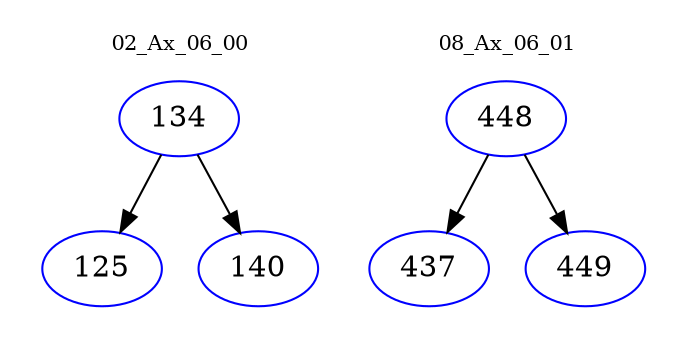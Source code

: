 digraph{
subgraph cluster_0 {
color = white
label = "02_Ax_06_00";
fontsize=10;
T0_134 [label="134", color="blue"]
T0_134 -> T0_125 [color="black"]
T0_125 [label="125", color="blue"]
T0_134 -> T0_140 [color="black"]
T0_140 [label="140", color="blue"]
}
subgraph cluster_1 {
color = white
label = "08_Ax_06_01";
fontsize=10;
T1_448 [label="448", color="blue"]
T1_448 -> T1_437 [color="black"]
T1_437 [label="437", color="blue"]
T1_448 -> T1_449 [color="black"]
T1_449 [label="449", color="blue"]
}
}
